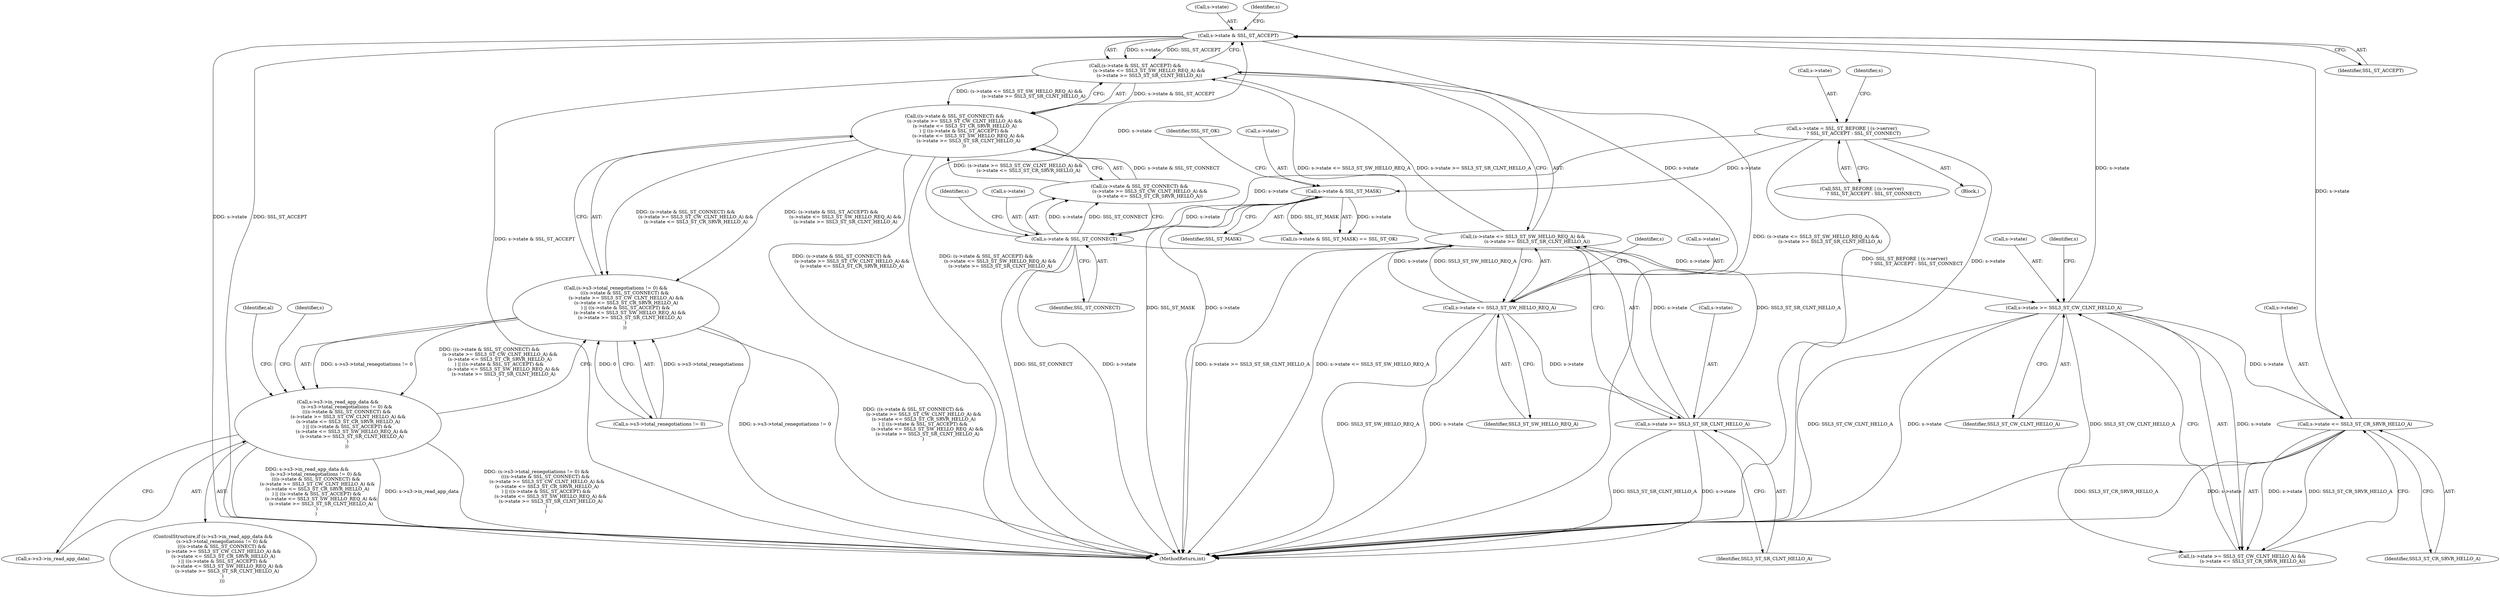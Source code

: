 digraph "0_openssl_e9bbefbf0f24c57645e7ad6a5a71ae649d18ac8e_0@pointer" {
"1001477" [label="(Call,s->state & SSL_ST_ACCEPT)"];
"1001466" [label="(Call,s->state >= SSL3_ST_CW_CLNT_HELLO_A)"];
"1001460" [label="(Call,s->state & SSL_ST_CONNECT)"];
"1001339" [label="(Call,s->state = SSL_ST_BEFORE | (s->server)\n                ? SSL_ST_ACCEPT : SSL_ST_CONNECT)"];
"1001324" [label="(Call,s->state & SSL_ST_MASK)"];
"1001471" [label="(Call,s->state <= SSL3_ST_CR_SRVR_HELLO_A)"];
"1001476" [label="(Call,(s->state & SSL_ST_ACCEPT) &&\n                   (s->state <= SSL3_ST_SW_HELLO_REQ_A) &&\n                   (s->state >= SSL3_ST_SR_CLNT_HELLO_A))"];
"1001458" [label="(Call,((s->state & SSL_ST_CONNECT) &&\n              (s->state >= SSL3_ST_CW_CLNT_HELLO_A) &&\n              (s->state <= SSL3_ST_CR_SRVR_HELLO_A)\n             ) || ((s->state & SSL_ST_ACCEPT) &&\n                   (s->state <= SSL3_ST_SW_HELLO_REQ_A) &&\n                   (s->state >= SSL3_ST_SR_CLNT_HELLO_A)\n             ))"];
"1001450" [label="(Call,(s->s3->total_renegotiations != 0) &&\n            (((s->state & SSL_ST_CONNECT) &&\n              (s->state >= SSL3_ST_CW_CLNT_HELLO_A) &&\n              (s->state <= SSL3_ST_CR_SRVR_HELLO_A)\n             ) || ((s->state & SSL_ST_ACCEPT) &&\n                   (s->state <= SSL3_ST_SW_HELLO_REQ_A) &&\n                   (s->state >= SSL3_ST_SR_CLNT_HELLO_A)\n             )\n            ))"];
"1001444" [label="(Call,s->s3->in_read_app_data &&\n            (s->s3->total_renegotiations != 0) &&\n            (((s->state & SSL_ST_CONNECT) &&\n              (s->state >= SSL3_ST_CW_CLNT_HELLO_A) &&\n              (s->state <= SSL3_ST_CR_SRVR_HELLO_A)\n             ) || ((s->state & SSL_ST_ACCEPT) &&\n                   (s->state <= SSL3_ST_SW_HELLO_REQ_A) &&\n                   (s->state >= SSL3_ST_SR_CLNT_HELLO_A)\n             )\n            ))"];
"1001483" [label="(Call,s->state <= SSL3_ST_SW_HELLO_REQ_A)"];
"1001482" [label="(Call,(s->state <= SSL3_ST_SW_HELLO_REQ_A) &&\n                   (s->state >= SSL3_ST_SR_CLNT_HELLO_A))"];
"1001488" [label="(Call,s->state >= SSL3_ST_SR_CLNT_HELLO_A)"];
"1001478" [label="(Call,s->state)"];
"1001340" [label="(Call,s->state)"];
"1001464" [label="(Identifier,SSL_ST_CONNECT)"];
"1001485" [label="(Identifier,s)"];
"1001458" [label="(Call,((s->state & SSL_ST_CONNECT) &&\n              (s->state >= SSL3_ST_CW_CLNT_HELLO_A) &&\n              (s->state <= SSL3_ST_CR_SRVR_HELLO_A)\n             ) || ((s->state & SSL_ST_ACCEPT) &&\n                   (s->state <= SSL3_ST_SW_HELLO_REQ_A) &&\n                   (s->state >= SSL3_ST_SR_CLNT_HELLO_A)\n             ))"];
"1001451" [label="(Call,s->s3->total_renegotiations != 0)"];
"1001490" [label="(Identifier,s)"];
"1001467" [label="(Call,s->state)"];
"1001329" [label="(Identifier,SSL_ST_OK)"];
"1001325" [label="(Call,s->state)"];
"1001484" [label="(Call,s->state)"];
"1001339" [label="(Call,s->state = SSL_ST_BEFORE | (s->server)\n                ? SSL_ST_ACCEPT : SSL_ST_CONNECT)"];
"1001507" [label="(Identifier,al)"];
"1001477" [label="(Call,s->state & SSL_ST_ACCEPT)"];
"1001324" [label="(Call,s->state & SSL_ST_MASK)"];
"1001328" [label="(Identifier,SSL_ST_MASK)"];
"1001476" [label="(Call,(s->state & SSL_ST_ACCEPT) &&\n                   (s->state <= SSL3_ST_SW_HELLO_REQ_A) &&\n                   (s->state >= SSL3_ST_SR_CLNT_HELLO_A))"];
"1001460" [label="(Call,s->state & SSL_ST_CONNECT)"];
"1001343" [label="(Call,SSL_ST_BEFORE | (s->server)\n                ? SSL_ST_ACCEPT : SSL_ST_CONNECT)"];
"1001466" [label="(Call,s->state >= SSL3_ST_CW_CLNT_HELLO_A)"];
"1001471" [label="(Call,s->state <= SSL3_ST_CR_SRVR_HELLO_A)"];
"1001475" [label="(Identifier,SSL3_ST_CR_SRVR_HELLO_A)"];
"1001470" [label="(Identifier,SSL3_ST_CW_CLNT_HELLO_A)"];
"1001445" [label="(Call,s->s3->in_read_app_data)"];
"1001492" [label="(Identifier,SSL3_ST_SR_CLNT_HELLO_A)"];
"1001487" [label="(Identifier,SSL3_ST_SW_HELLO_REQ_A)"];
"1001459" [label="(Call,(s->state & SSL_ST_CONNECT) &&\n              (s->state >= SSL3_ST_CW_CLNT_HELLO_A) &&\n              (s->state <= SSL3_ST_CR_SRVR_HELLO_A))"];
"1001489" [label="(Call,s->state)"];
"1001468" [label="(Identifier,s)"];
"1001481" [label="(Identifier,SSL_ST_ACCEPT)"];
"1001465" [label="(Call,(s->state >= SSL3_ST_CW_CLNT_HELLO_A) &&\n              (s->state <= SSL3_ST_CR_SRVR_HELLO_A))"];
"1001472" [label="(Call,s->state)"];
"1001323" [label="(Call,(s->state & SSL_ST_MASK) == SSL_ST_OK)"];
"1001443" [label="(ControlStructure,if (s->s3->in_read_app_data &&\n            (s->s3->total_renegotiations != 0) &&\n            (((s->state & SSL_ST_CONNECT) &&\n              (s->state >= SSL3_ST_CW_CLNT_HELLO_A) &&\n              (s->state <= SSL3_ST_CR_SRVR_HELLO_A)\n             ) || ((s->state & SSL_ST_ACCEPT) &&\n                   (s->state <= SSL3_ST_SW_HELLO_REQ_A) &&\n                   (s->state >= SSL3_ST_SR_CLNT_HELLO_A)\n             )\n            )))"];
"1001522" [label="(MethodReturn,int)"];
"1001488" [label="(Call,s->state >= SSL3_ST_SR_CLNT_HELLO_A)"];
"1001482" [label="(Call,(s->state <= SSL3_ST_SW_HELLO_REQ_A) &&\n                   (s->state >= SSL3_ST_SR_CLNT_HELLO_A))"];
"1001444" [label="(Call,s->s3->in_read_app_data &&\n            (s->s3->total_renegotiations != 0) &&\n            (((s->state & SSL_ST_CONNECT) &&\n              (s->state >= SSL3_ST_CW_CLNT_HELLO_A) &&\n              (s->state <= SSL3_ST_CR_SRVR_HELLO_A)\n             ) || ((s->state & SSL_ST_ACCEPT) &&\n                   (s->state <= SSL3_ST_SW_HELLO_REQ_A) &&\n                   (s->state >= SSL3_ST_SR_CLNT_HELLO_A)\n             )\n            ))"];
"1001483" [label="(Call,s->state <= SSL3_ST_SW_HELLO_REQ_A)"];
"1001450" [label="(Call,(s->s3->total_renegotiations != 0) &&\n            (((s->state & SSL_ST_CONNECT) &&\n              (s->state >= SSL3_ST_CW_CLNT_HELLO_A) &&\n              (s->state <= SSL3_ST_CR_SRVR_HELLO_A)\n             ) || ((s->state & SSL_ST_ACCEPT) &&\n                   (s->state <= SSL3_ST_SW_HELLO_REQ_A) &&\n                   (s->state >= SSL3_ST_SR_CLNT_HELLO_A)\n             )\n            ))"];
"1001338" [label="(Block,)"];
"1001461" [label="(Call,s->state)"];
"1001353" [label="(Identifier,s)"];
"1001497" [label="(Identifier,s)"];
"1001473" [label="(Identifier,s)"];
"1001477" -> "1001476"  [label="AST: "];
"1001477" -> "1001481"  [label="CFG: "];
"1001478" -> "1001477"  [label="AST: "];
"1001481" -> "1001477"  [label="AST: "];
"1001485" -> "1001477"  [label="CFG: "];
"1001476" -> "1001477"  [label="CFG: "];
"1001477" -> "1001522"  [label="DDG: s->state"];
"1001477" -> "1001522"  [label="DDG: SSL_ST_ACCEPT"];
"1001477" -> "1001476"  [label="DDG: s->state"];
"1001477" -> "1001476"  [label="DDG: SSL_ST_ACCEPT"];
"1001466" -> "1001477"  [label="DDG: s->state"];
"1001460" -> "1001477"  [label="DDG: s->state"];
"1001471" -> "1001477"  [label="DDG: s->state"];
"1001477" -> "1001483"  [label="DDG: s->state"];
"1001466" -> "1001465"  [label="AST: "];
"1001466" -> "1001470"  [label="CFG: "];
"1001467" -> "1001466"  [label="AST: "];
"1001470" -> "1001466"  [label="AST: "];
"1001473" -> "1001466"  [label="CFG: "];
"1001465" -> "1001466"  [label="CFG: "];
"1001466" -> "1001522"  [label="DDG: s->state"];
"1001466" -> "1001522"  [label="DDG: SSL3_ST_CW_CLNT_HELLO_A"];
"1001466" -> "1001465"  [label="DDG: s->state"];
"1001466" -> "1001465"  [label="DDG: SSL3_ST_CW_CLNT_HELLO_A"];
"1001460" -> "1001466"  [label="DDG: s->state"];
"1001466" -> "1001471"  [label="DDG: s->state"];
"1001460" -> "1001459"  [label="AST: "];
"1001460" -> "1001464"  [label="CFG: "];
"1001461" -> "1001460"  [label="AST: "];
"1001464" -> "1001460"  [label="AST: "];
"1001468" -> "1001460"  [label="CFG: "];
"1001459" -> "1001460"  [label="CFG: "];
"1001460" -> "1001522"  [label="DDG: SSL_ST_CONNECT"];
"1001460" -> "1001522"  [label="DDG: s->state"];
"1001460" -> "1001459"  [label="DDG: s->state"];
"1001460" -> "1001459"  [label="DDG: SSL_ST_CONNECT"];
"1001339" -> "1001460"  [label="DDG: s->state"];
"1001324" -> "1001460"  [label="DDG: s->state"];
"1001339" -> "1001338"  [label="AST: "];
"1001339" -> "1001343"  [label="CFG: "];
"1001340" -> "1001339"  [label="AST: "];
"1001343" -> "1001339"  [label="AST: "];
"1001353" -> "1001339"  [label="CFG: "];
"1001339" -> "1001522"  [label="DDG: SSL_ST_BEFORE | (s->server)\n                ? SSL_ST_ACCEPT : SSL_ST_CONNECT"];
"1001339" -> "1001522"  [label="DDG: s->state"];
"1001339" -> "1001324"  [label="DDG: s->state"];
"1001324" -> "1001323"  [label="AST: "];
"1001324" -> "1001328"  [label="CFG: "];
"1001325" -> "1001324"  [label="AST: "];
"1001328" -> "1001324"  [label="AST: "];
"1001329" -> "1001324"  [label="CFG: "];
"1001324" -> "1001522"  [label="DDG: SSL_ST_MASK"];
"1001324" -> "1001522"  [label="DDG: s->state"];
"1001324" -> "1001323"  [label="DDG: s->state"];
"1001324" -> "1001323"  [label="DDG: SSL_ST_MASK"];
"1001471" -> "1001465"  [label="AST: "];
"1001471" -> "1001475"  [label="CFG: "];
"1001472" -> "1001471"  [label="AST: "];
"1001475" -> "1001471"  [label="AST: "];
"1001465" -> "1001471"  [label="CFG: "];
"1001471" -> "1001522"  [label="DDG: SSL3_ST_CR_SRVR_HELLO_A"];
"1001471" -> "1001522"  [label="DDG: s->state"];
"1001471" -> "1001465"  [label="DDG: s->state"];
"1001471" -> "1001465"  [label="DDG: SSL3_ST_CR_SRVR_HELLO_A"];
"1001476" -> "1001458"  [label="AST: "];
"1001476" -> "1001482"  [label="CFG: "];
"1001482" -> "1001476"  [label="AST: "];
"1001458" -> "1001476"  [label="CFG: "];
"1001476" -> "1001522"  [label="DDG: s->state & SSL_ST_ACCEPT"];
"1001476" -> "1001522"  [label="DDG: (s->state <= SSL3_ST_SW_HELLO_REQ_A) &&\n                   (s->state >= SSL3_ST_SR_CLNT_HELLO_A)"];
"1001476" -> "1001458"  [label="DDG: s->state & SSL_ST_ACCEPT"];
"1001476" -> "1001458"  [label="DDG: (s->state <= SSL3_ST_SW_HELLO_REQ_A) &&\n                   (s->state >= SSL3_ST_SR_CLNT_HELLO_A)"];
"1001482" -> "1001476"  [label="DDG: s->state <= SSL3_ST_SW_HELLO_REQ_A"];
"1001482" -> "1001476"  [label="DDG: s->state >= SSL3_ST_SR_CLNT_HELLO_A"];
"1001458" -> "1001450"  [label="AST: "];
"1001458" -> "1001459"  [label="CFG: "];
"1001459" -> "1001458"  [label="AST: "];
"1001450" -> "1001458"  [label="CFG: "];
"1001458" -> "1001522"  [label="DDG: (s->state & SSL_ST_CONNECT) &&\n              (s->state >= SSL3_ST_CW_CLNT_HELLO_A) &&\n              (s->state <= SSL3_ST_CR_SRVR_HELLO_A)"];
"1001458" -> "1001522"  [label="DDG: (s->state & SSL_ST_ACCEPT) &&\n                   (s->state <= SSL3_ST_SW_HELLO_REQ_A) &&\n                   (s->state >= SSL3_ST_SR_CLNT_HELLO_A)"];
"1001458" -> "1001450"  [label="DDG: (s->state & SSL_ST_CONNECT) &&\n              (s->state >= SSL3_ST_CW_CLNT_HELLO_A) &&\n              (s->state <= SSL3_ST_CR_SRVR_HELLO_A)"];
"1001458" -> "1001450"  [label="DDG: (s->state & SSL_ST_ACCEPT) &&\n                   (s->state <= SSL3_ST_SW_HELLO_REQ_A) &&\n                   (s->state >= SSL3_ST_SR_CLNT_HELLO_A)"];
"1001459" -> "1001458"  [label="DDG: s->state & SSL_ST_CONNECT"];
"1001459" -> "1001458"  [label="DDG: (s->state >= SSL3_ST_CW_CLNT_HELLO_A) &&\n              (s->state <= SSL3_ST_CR_SRVR_HELLO_A)"];
"1001450" -> "1001444"  [label="AST: "];
"1001450" -> "1001451"  [label="CFG: "];
"1001451" -> "1001450"  [label="AST: "];
"1001444" -> "1001450"  [label="CFG: "];
"1001450" -> "1001522"  [label="DDG: s->s3->total_renegotiations != 0"];
"1001450" -> "1001522"  [label="DDG: ((s->state & SSL_ST_CONNECT) &&\n              (s->state >= SSL3_ST_CW_CLNT_HELLO_A) &&\n              (s->state <= SSL3_ST_CR_SRVR_HELLO_A)\n             ) || ((s->state & SSL_ST_ACCEPT) &&\n                   (s->state <= SSL3_ST_SW_HELLO_REQ_A) &&\n                   (s->state >= SSL3_ST_SR_CLNT_HELLO_A)\n             )"];
"1001450" -> "1001444"  [label="DDG: s->s3->total_renegotiations != 0"];
"1001450" -> "1001444"  [label="DDG: ((s->state & SSL_ST_CONNECT) &&\n              (s->state >= SSL3_ST_CW_CLNT_HELLO_A) &&\n              (s->state <= SSL3_ST_CR_SRVR_HELLO_A)\n             ) || ((s->state & SSL_ST_ACCEPT) &&\n                   (s->state <= SSL3_ST_SW_HELLO_REQ_A) &&\n                   (s->state >= SSL3_ST_SR_CLNT_HELLO_A)\n             )"];
"1001451" -> "1001450"  [label="DDG: s->s3->total_renegotiations"];
"1001451" -> "1001450"  [label="DDG: 0"];
"1001444" -> "1001443"  [label="AST: "];
"1001444" -> "1001445"  [label="CFG: "];
"1001445" -> "1001444"  [label="AST: "];
"1001497" -> "1001444"  [label="CFG: "];
"1001507" -> "1001444"  [label="CFG: "];
"1001444" -> "1001522"  [label="DDG: s->s3->in_read_app_data &&\n            (s->s3->total_renegotiations != 0) &&\n            (((s->state & SSL_ST_CONNECT) &&\n              (s->state >= SSL3_ST_CW_CLNT_HELLO_A) &&\n              (s->state <= SSL3_ST_CR_SRVR_HELLO_A)\n             ) || ((s->state & SSL_ST_ACCEPT) &&\n                   (s->state <= SSL3_ST_SW_HELLO_REQ_A) &&\n                   (s->state >= SSL3_ST_SR_CLNT_HELLO_A)\n             )\n            )"];
"1001444" -> "1001522"  [label="DDG: s->s3->in_read_app_data"];
"1001444" -> "1001522"  [label="DDG: (s->s3->total_renegotiations != 0) &&\n            (((s->state & SSL_ST_CONNECT) &&\n              (s->state >= SSL3_ST_CW_CLNT_HELLO_A) &&\n              (s->state <= SSL3_ST_CR_SRVR_HELLO_A)\n             ) || ((s->state & SSL_ST_ACCEPT) &&\n                   (s->state <= SSL3_ST_SW_HELLO_REQ_A) &&\n                   (s->state >= SSL3_ST_SR_CLNT_HELLO_A)\n             )\n            )"];
"1001483" -> "1001482"  [label="AST: "];
"1001483" -> "1001487"  [label="CFG: "];
"1001484" -> "1001483"  [label="AST: "];
"1001487" -> "1001483"  [label="AST: "];
"1001490" -> "1001483"  [label="CFG: "];
"1001482" -> "1001483"  [label="CFG: "];
"1001483" -> "1001522"  [label="DDG: SSL3_ST_SW_HELLO_REQ_A"];
"1001483" -> "1001522"  [label="DDG: s->state"];
"1001483" -> "1001482"  [label="DDG: s->state"];
"1001483" -> "1001482"  [label="DDG: SSL3_ST_SW_HELLO_REQ_A"];
"1001483" -> "1001488"  [label="DDG: s->state"];
"1001482" -> "1001488"  [label="CFG: "];
"1001488" -> "1001482"  [label="AST: "];
"1001482" -> "1001522"  [label="DDG: s->state >= SSL3_ST_SR_CLNT_HELLO_A"];
"1001482" -> "1001522"  [label="DDG: s->state <= SSL3_ST_SW_HELLO_REQ_A"];
"1001488" -> "1001482"  [label="DDG: s->state"];
"1001488" -> "1001482"  [label="DDG: SSL3_ST_SR_CLNT_HELLO_A"];
"1001488" -> "1001492"  [label="CFG: "];
"1001489" -> "1001488"  [label="AST: "];
"1001492" -> "1001488"  [label="AST: "];
"1001488" -> "1001522"  [label="DDG: SSL3_ST_SR_CLNT_HELLO_A"];
"1001488" -> "1001522"  [label="DDG: s->state"];
}
